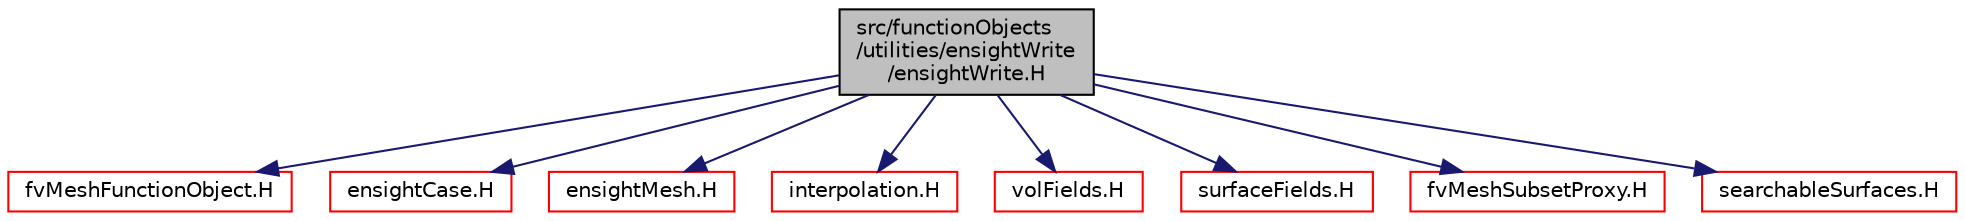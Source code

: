 digraph "src/functionObjects/utilities/ensightWrite/ensightWrite.H"
{
  bgcolor="transparent";
  edge [fontname="Helvetica",fontsize="10",labelfontname="Helvetica",labelfontsize="10"];
  node [fontname="Helvetica",fontsize="10",shape=record];
  Node1 [label="src/functionObjects\l/utilities/ensightWrite\l/ensightWrite.H",height=0.2,width=0.4,color="black", fillcolor="grey75", style="filled" fontcolor="black"];
  Node1 -> Node2 [color="midnightblue",fontsize="10",style="solid",fontname="Helvetica"];
  Node2 [label="fvMeshFunctionObject.H",height=0.2,width=0.4,color="red",URL="$fvMeshFunctionObject_8H.html"];
  Node1 -> Node3 [color="midnightblue",fontsize="10",style="solid",fontname="Helvetica"];
  Node3 [label="ensightCase.H",height=0.2,width=0.4,color="red",URL="$ensightCase_8H.html"];
  Node1 -> Node4 [color="midnightblue",fontsize="10",style="solid",fontname="Helvetica"];
  Node4 [label="ensightMesh.H",height=0.2,width=0.4,color="red",URL="$ensightMesh_8H.html"];
  Node1 -> Node5 [color="midnightblue",fontsize="10",style="solid",fontname="Helvetica"];
  Node5 [label="interpolation.H",height=0.2,width=0.4,color="red",URL="$interpolation_8H.html"];
  Node1 -> Node6 [color="midnightblue",fontsize="10",style="solid",fontname="Helvetica"];
  Node6 [label="volFields.H",height=0.2,width=0.4,color="red",URL="$volFields_8H.html"];
  Node1 -> Node7 [color="midnightblue",fontsize="10",style="solid",fontname="Helvetica"];
  Node7 [label="surfaceFields.H",height=0.2,width=0.4,color="red",URL="$surfaceFields_8H.html",tooltip="Foam::surfaceFields. "];
  Node1 -> Node8 [color="midnightblue",fontsize="10",style="solid",fontname="Helvetica"];
  Node8 [label="fvMeshSubsetProxy.H",height=0.2,width=0.4,color="red",URL="$fvMeshSubsetProxy_8H.html"];
  Node1 -> Node9 [color="midnightblue",fontsize="10",style="solid",fontname="Helvetica"];
  Node9 [label="searchableSurfaces.H",height=0.2,width=0.4,color="red",URL="$searchableSurfaces_8H.html"];
}
